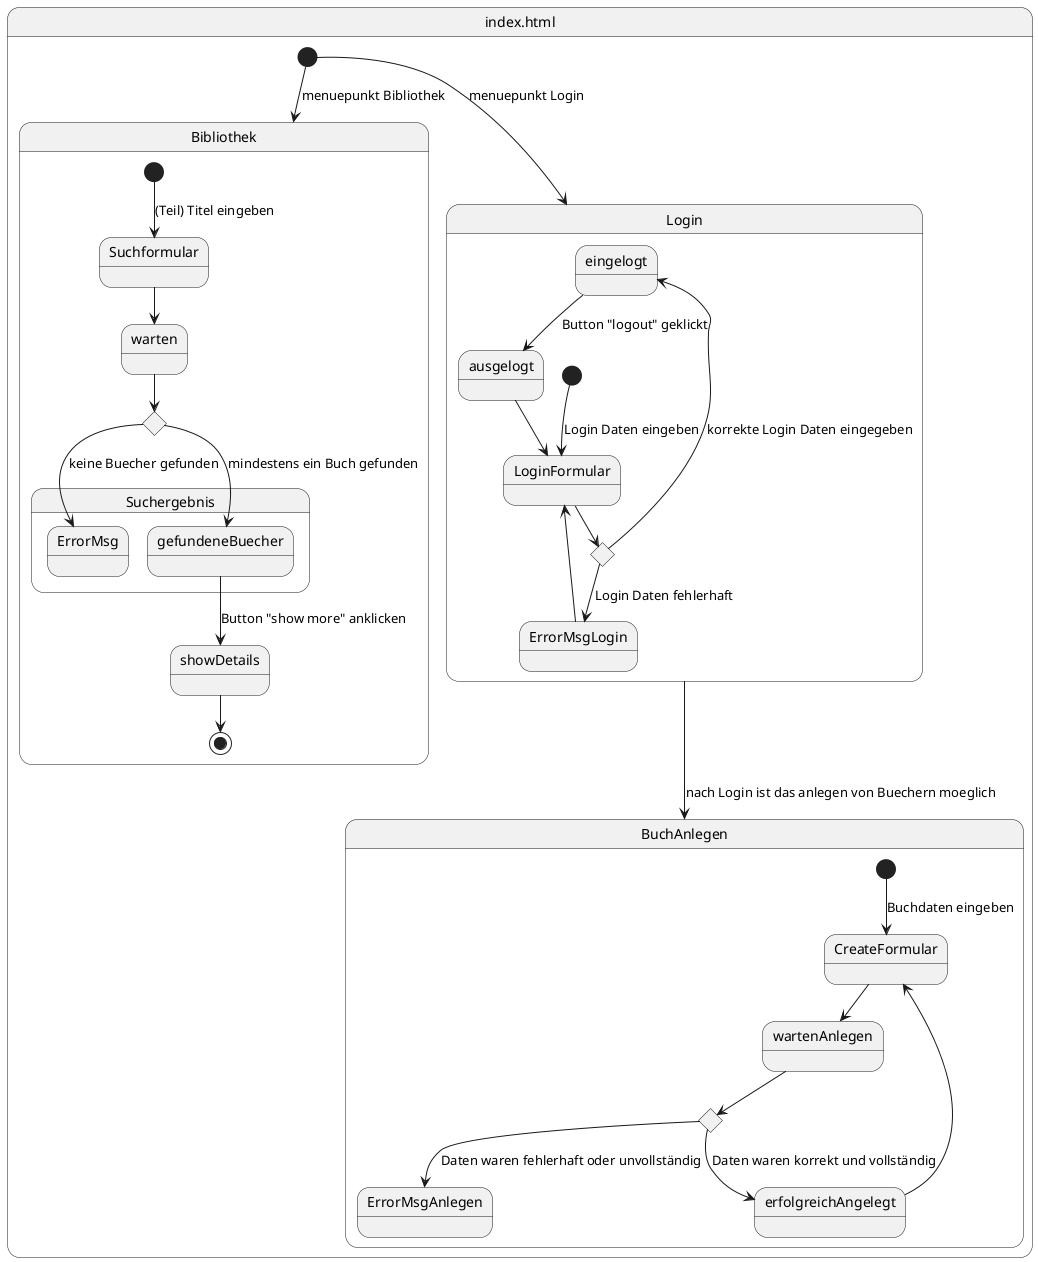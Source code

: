 @startuml zustandsdiagramm

state "index.html" as index_html {
[*] --> Bibliothek : menuepunkt Bibliothek
[*] --> Login : menuepunkt Login
Login --> BuchAnlegen : nach Login ist das anlegen von Buechern moeglich

    state Bibliothek {
        [*] --> Suchformular : (Teil) Titel eingeben
        Suchformular --> warten
        
        state entscheidungSuche <<choice>>
        warten --> entscheidungSuche

        state Suchergebnis {
            state ErrorMsg
            state gefundeneBuecher

        }

        entscheidungSuche --> ErrorMsg : keine Buecher gefunden
        entscheidungSuche --> gefundeneBuecher : mindestens ein Buch gefunden
        gefundeneBuecher --> showDetails : Button "show more" anklicken
        showDetails --> [*]
    }

    state BuchAnlegen {
        state CreateFormular
        state wartenAnlegen
        state ErrorMsgAnlegen
        state erfolgreichAngelegt

        [*] --> CreateFormular : Buchdaten eingeben
        CreateFormular --> wartenAnlegen
        state entscheidungAnlegen <<choice>>
        wartenAnlegen --> entscheidungAnlegen
        
        entscheidungAnlegen --> ErrorMsgAnlegen : Daten waren fehlerhaft oder unvollständig
        entscheidungAnlegen --> erfolgreichAngelegt : Daten waren korrekt und vollständig

        erfolgreichAngelegt --> CreateFormular
    }

    state Login {
        state eingelogt
        state ausgelogt
        state LoginFormular
        state entscheidungLogin <<choice>>
        state ErrorMsgLogin

        [*] --> LoginFormular : Login Daten eingeben
        LoginFormular --> entscheidungLogin
        entscheidungLogin --> ErrorMsgLogin : Login Daten fehlerhaft
        entscheidungLogin --> eingelogt : korrekte Login Daten eingegeben
        eingelogt --> ausgelogt : Button "logout" geklickt
        ausgelogt --> LoginFormular
        ErrorMsgLogin --> LoginFormular
        
    }
}
@enduml